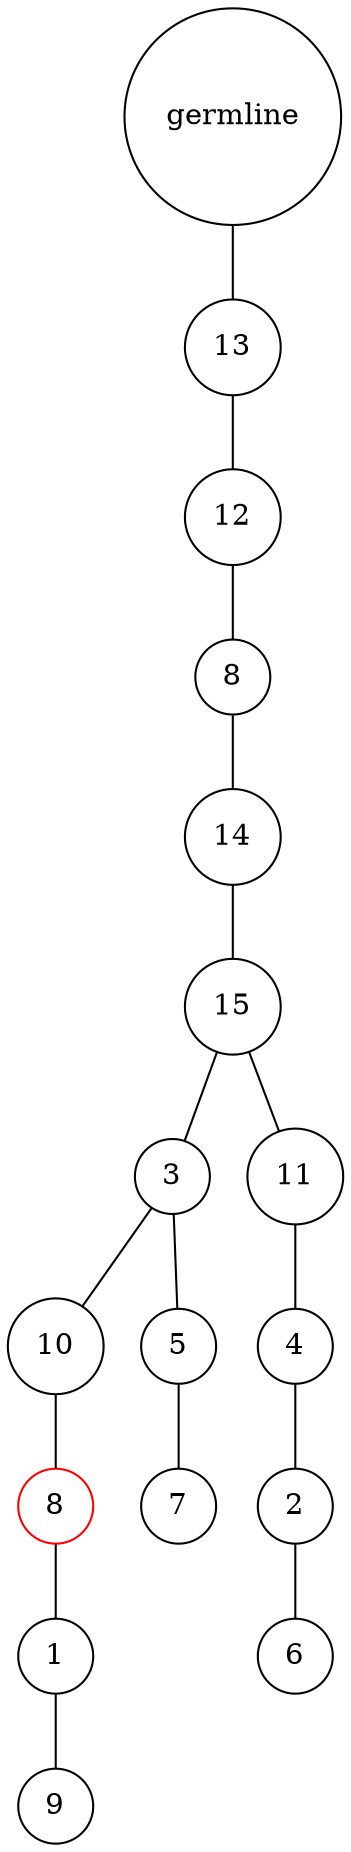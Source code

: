 graph {
	rankdir=UD;
	splines=line;
	node [shape=circle]
	"0x7f95cabb82b0" [label="germline"];
	"0x7f95cabb82e0" [label="13"];
	"0x7f95cabb82b0" -- "0x7f95cabb82e0" ;
	"0x7f95cabb8310" [label="12"];
	"0x7f95cabb82e0" -- "0x7f95cabb8310" ;
	"0x7f95cabb8340" [label="8"];
	"0x7f95cabb8310" -- "0x7f95cabb8340" ;
	"0x7f95cabb8370" [label="14"];
	"0x7f95cabb8340" -- "0x7f95cabb8370" ;
	"0x7f95cabb83a0" [label="15"];
	"0x7f95cabb8370" -- "0x7f95cabb83a0" ;
	"0x7f95cabb83d0" [label="3"];
	"0x7f95cabb83a0" -- "0x7f95cabb83d0" ;
	"0x7f95cabb8400" [label="10"];
	"0x7f95cabb83d0" -- "0x7f95cabb8400" ;
	"0x7f95cabb8430" [label="8",color="red"];
	"0x7f95cabb8400" -- "0x7f95cabb8430" ;
	"0x7f95cabb8460" [label="1"];
	"0x7f95cabb8430" -- "0x7f95cabb8460" ;
	"0x7f95cabb8490" [label="9"];
	"0x7f95cabb8460" -- "0x7f95cabb8490" ;
	"0x7f95cabb84c0" [label="5"];
	"0x7f95cabb83d0" -- "0x7f95cabb84c0" ;
	"0x7f95cabb84f0" [label="7"];
	"0x7f95cabb84c0" -- "0x7f95cabb84f0" ;
	"0x7f95cabb8520" [label="11"];
	"0x7f95cabb83a0" -- "0x7f95cabb8520" ;
	"0x7f95cabb8550" [label="4"];
	"0x7f95cabb8520" -- "0x7f95cabb8550" ;
	"0x7f95cabb8580" [label="2"];
	"0x7f95cabb8550" -- "0x7f95cabb8580" ;
	"0x7f95cabb85b0" [label="6"];
	"0x7f95cabb8580" -- "0x7f95cabb85b0" ;
}
